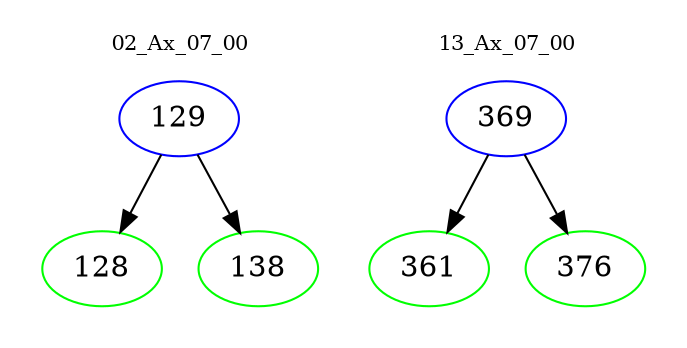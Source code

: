 digraph{
subgraph cluster_0 {
color = white
label = "02_Ax_07_00";
fontsize=10;
T0_129 [label="129", color="blue"]
T0_129 -> T0_128 [color="black"]
T0_128 [label="128", color="green"]
T0_129 -> T0_138 [color="black"]
T0_138 [label="138", color="green"]
}
subgraph cluster_1 {
color = white
label = "13_Ax_07_00";
fontsize=10;
T1_369 [label="369", color="blue"]
T1_369 -> T1_361 [color="black"]
T1_361 [label="361", color="green"]
T1_369 -> T1_376 [color="black"]
T1_376 [label="376", color="green"]
}
}
